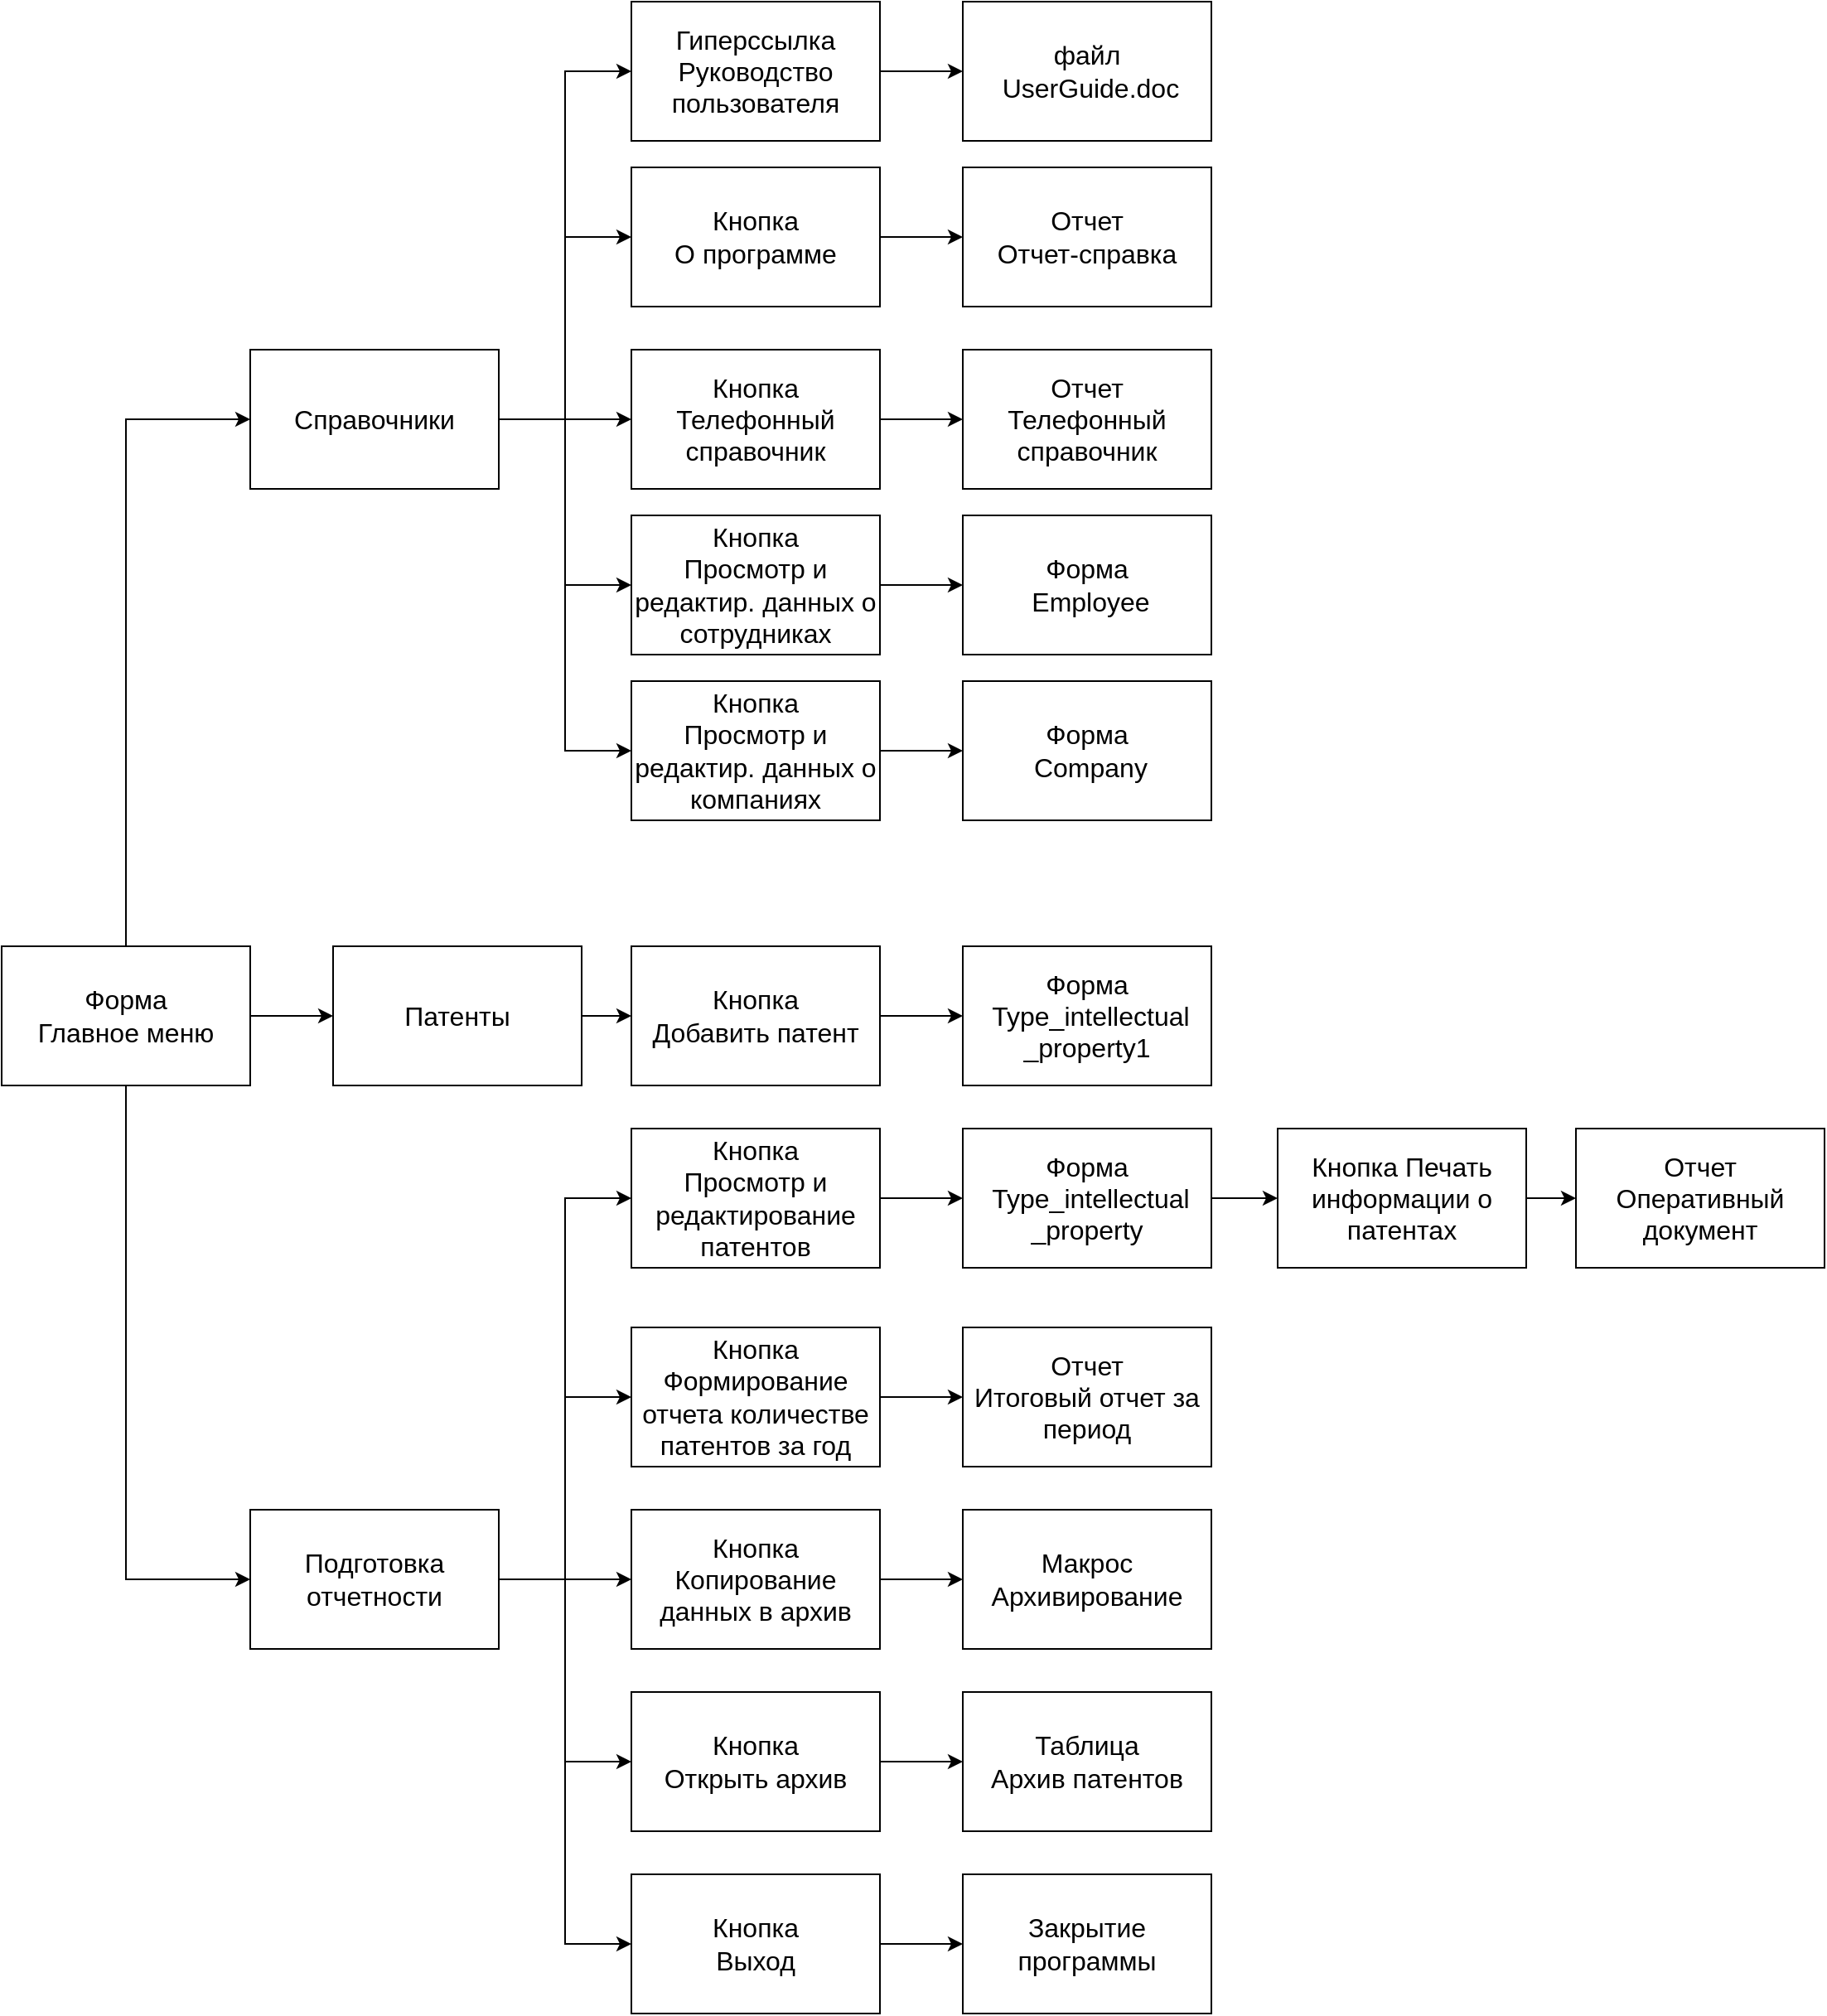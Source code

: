 <mxfile version="13.1.3" type="github">
  <diagram id="-_o99s0oShrrqCKARsHM" name="Page-1">
    <mxGraphModel dx="1824" dy="1016" grid="1" gridSize="10" guides="1" tooltips="1" connect="1" arrows="1" fold="1" page="1" pageScale="1" pageWidth="1169" pageHeight="827" math="0" shadow="0">
      <root>
        <mxCell id="0" />
        <mxCell id="1" parent="0" />
        <mxCell id="aqdA4Xq4WzRV1AeCbZL5-43" style="edgeStyle=orthogonalEdgeStyle;rounded=0;orthogonalLoop=1;jettySize=auto;html=1;entryX=0;entryY=0.5;entryDx=0;entryDy=0;" edge="1" parent="1" source="aqdA4Xq4WzRV1AeCbZL5-1" target="aqdA4Xq4WzRV1AeCbZL5-6">
          <mxGeometry relative="1" as="geometry" />
        </mxCell>
        <mxCell id="aqdA4Xq4WzRV1AeCbZL5-59" style="edgeStyle=orthogonalEdgeStyle;rounded=0;orthogonalLoop=1;jettySize=auto;html=1;entryX=0;entryY=0.5;entryDx=0;entryDy=0;" edge="1" parent="1" source="aqdA4Xq4WzRV1AeCbZL5-1" target="aqdA4Xq4WzRV1AeCbZL5-5">
          <mxGeometry relative="1" as="geometry" />
        </mxCell>
        <mxCell id="aqdA4Xq4WzRV1AeCbZL5-60" style="edgeStyle=orthogonalEdgeStyle;rounded=0;orthogonalLoop=1;jettySize=auto;html=1;entryX=0;entryY=0.5;entryDx=0;entryDy=0;" edge="1" parent="1" source="aqdA4Xq4WzRV1AeCbZL5-1" target="aqdA4Xq4WzRV1AeCbZL5-7">
          <mxGeometry relative="1" as="geometry" />
        </mxCell>
        <mxCell id="aqdA4Xq4WzRV1AeCbZL5-1" value="&lt;font style=&quot;font-size: 16px&quot;&gt;Форма &lt;br&gt;Главное меню&lt;/font&gt;" style="rounded=0;whiteSpace=wrap;html=1;" vertex="1" parent="1">
          <mxGeometry x="60" y="580" width="150" height="84" as="geometry" />
        </mxCell>
        <mxCell id="aqdA4Xq4WzRV1AeCbZL5-52" style="edgeStyle=orthogonalEdgeStyle;rounded=0;orthogonalLoop=1;jettySize=auto;html=1;entryX=0;entryY=0.5;entryDx=0;entryDy=0;" edge="1" parent="1" source="aqdA4Xq4WzRV1AeCbZL5-3" target="aqdA4Xq4WzRV1AeCbZL5-4">
          <mxGeometry relative="1" as="geometry" />
        </mxCell>
        <mxCell id="aqdA4Xq4WzRV1AeCbZL5-3" value="&lt;font style=&quot;font-size: 16px&quot;&gt;Кнопка &lt;br&gt;Выход&lt;/font&gt;" style="rounded=0;whiteSpace=wrap;html=1;" vertex="1" parent="1">
          <mxGeometry x="440" y="1140" width="150" height="84" as="geometry" />
        </mxCell>
        <mxCell id="aqdA4Xq4WzRV1AeCbZL5-4" value="&lt;font style=&quot;font-size: 16px&quot;&gt;Закрытие программы&lt;/font&gt;" style="rounded=0;whiteSpace=wrap;html=1;" vertex="1" parent="1">
          <mxGeometry x="640" y="1140" width="150" height="84" as="geometry" />
        </mxCell>
        <mxCell id="aqdA4Xq4WzRV1AeCbZL5-32" style="edgeStyle=orthogonalEdgeStyle;rounded=0;orthogonalLoop=1;jettySize=auto;html=1;entryX=0;entryY=0.5;entryDx=0;entryDy=0;" edge="1" parent="1" source="aqdA4Xq4WzRV1AeCbZL5-5" target="aqdA4Xq4WzRV1AeCbZL5-22">
          <mxGeometry relative="1" as="geometry" />
        </mxCell>
        <mxCell id="aqdA4Xq4WzRV1AeCbZL5-33" style="edgeStyle=orthogonalEdgeStyle;rounded=0;orthogonalLoop=1;jettySize=auto;html=1;entryX=0;entryY=0.5;entryDx=0;entryDy=0;" edge="1" parent="1" source="aqdA4Xq4WzRV1AeCbZL5-5" target="aqdA4Xq4WzRV1AeCbZL5-20">
          <mxGeometry relative="1" as="geometry" />
        </mxCell>
        <mxCell id="aqdA4Xq4WzRV1AeCbZL5-34" style="edgeStyle=orthogonalEdgeStyle;rounded=0;orthogonalLoop=1;jettySize=auto;html=1;entryX=0;entryY=0.5;entryDx=0;entryDy=0;" edge="1" parent="1" source="aqdA4Xq4WzRV1AeCbZL5-5" target="aqdA4Xq4WzRV1AeCbZL5-18">
          <mxGeometry relative="1" as="geometry" />
        </mxCell>
        <mxCell id="aqdA4Xq4WzRV1AeCbZL5-35" style="edgeStyle=orthogonalEdgeStyle;rounded=0;orthogonalLoop=1;jettySize=auto;html=1;entryX=0;entryY=0.5;entryDx=0;entryDy=0;" edge="1" parent="1" source="aqdA4Xq4WzRV1AeCbZL5-5" target="aqdA4Xq4WzRV1AeCbZL5-16">
          <mxGeometry relative="1" as="geometry" />
        </mxCell>
        <mxCell id="aqdA4Xq4WzRV1AeCbZL5-36" style="edgeStyle=orthogonalEdgeStyle;rounded=0;orthogonalLoop=1;jettySize=auto;html=1;entryX=0;entryY=0.5;entryDx=0;entryDy=0;" edge="1" parent="1" source="aqdA4Xq4WzRV1AeCbZL5-5" target="aqdA4Xq4WzRV1AeCbZL5-14">
          <mxGeometry relative="1" as="geometry" />
        </mxCell>
        <mxCell id="aqdA4Xq4WzRV1AeCbZL5-5" value="&lt;font style=&quot;font-size: 16px&quot;&gt;Справочники&lt;/font&gt;" style="rounded=0;whiteSpace=wrap;html=1;" vertex="1" parent="1">
          <mxGeometry x="210" y="220" width="150" height="84" as="geometry" />
        </mxCell>
        <mxCell id="aqdA4Xq4WzRV1AeCbZL5-44" style="edgeStyle=orthogonalEdgeStyle;rounded=0;orthogonalLoop=1;jettySize=auto;html=1;entryX=0;entryY=0.5;entryDx=0;entryDy=0;" edge="1" parent="1" source="aqdA4Xq4WzRV1AeCbZL5-6" target="aqdA4Xq4WzRV1AeCbZL5-25">
          <mxGeometry relative="1" as="geometry" />
        </mxCell>
        <mxCell id="aqdA4Xq4WzRV1AeCbZL5-6" value="&lt;font style=&quot;font-size: 16px&quot;&gt;Патенты&lt;/font&gt;" style="rounded=0;whiteSpace=wrap;html=1;" vertex="1" parent="1">
          <mxGeometry x="260" y="580" width="150" height="84" as="geometry" />
        </mxCell>
        <mxCell id="aqdA4Xq4WzRV1AeCbZL5-54" style="edgeStyle=orthogonalEdgeStyle;rounded=0;orthogonalLoop=1;jettySize=auto;html=1;entryX=0;entryY=0.5;entryDx=0;entryDy=0;" edge="1" parent="1" source="aqdA4Xq4WzRV1AeCbZL5-7" target="aqdA4Xq4WzRV1AeCbZL5-3">
          <mxGeometry relative="1" as="geometry" />
        </mxCell>
        <mxCell id="aqdA4Xq4WzRV1AeCbZL5-55" style="edgeStyle=orthogonalEdgeStyle;rounded=0;orthogonalLoop=1;jettySize=auto;html=1;entryX=0;entryY=0.5;entryDx=0;entryDy=0;" edge="1" parent="1" source="aqdA4Xq4WzRV1AeCbZL5-7" target="aqdA4Xq4WzRV1AeCbZL5-12">
          <mxGeometry relative="1" as="geometry" />
        </mxCell>
        <mxCell id="aqdA4Xq4WzRV1AeCbZL5-56" style="edgeStyle=orthogonalEdgeStyle;rounded=0;orthogonalLoop=1;jettySize=auto;html=1;entryX=0;entryY=0.5;entryDx=0;entryDy=0;" edge="1" parent="1" source="aqdA4Xq4WzRV1AeCbZL5-7" target="aqdA4Xq4WzRV1AeCbZL5-10">
          <mxGeometry relative="1" as="geometry" />
        </mxCell>
        <mxCell id="aqdA4Xq4WzRV1AeCbZL5-57" style="edgeStyle=orthogonalEdgeStyle;rounded=0;orthogonalLoop=1;jettySize=auto;html=1;entryX=0;entryY=0.5;entryDx=0;entryDy=0;" edge="1" parent="1" source="aqdA4Xq4WzRV1AeCbZL5-7" target="aqdA4Xq4WzRV1AeCbZL5-8">
          <mxGeometry relative="1" as="geometry" />
        </mxCell>
        <mxCell id="aqdA4Xq4WzRV1AeCbZL5-58" style="edgeStyle=orthogonalEdgeStyle;rounded=0;orthogonalLoop=1;jettySize=auto;html=1;entryX=0;entryY=0.5;entryDx=0;entryDy=0;" edge="1" parent="1" source="aqdA4Xq4WzRV1AeCbZL5-7" target="aqdA4Xq4WzRV1AeCbZL5-27">
          <mxGeometry relative="1" as="geometry" />
        </mxCell>
        <mxCell id="aqdA4Xq4WzRV1AeCbZL5-7" value="&lt;font style=&quot;font-size: 16px&quot;&gt;Подготовка отчетности&lt;/font&gt;" style="rounded=0;whiteSpace=wrap;html=1;" vertex="1" parent="1">
          <mxGeometry x="210" y="920" width="150" height="84" as="geometry" />
        </mxCell>
        <mxCell id="aqdA4Xq4WzRV1AeCbZL5-49" style="edgeStyle=orthogonalEdgeStyle;rounded=0;orthogonalLoop=1;jettySize=auto;html=1;entryX=0;entryY=0.5;entryDx=0;entryDy=0;" edge="1" parent="1" source="aqdA4Xq4WzRV1AeCbZL5-8" target="aqdA4Xq4WzRV1AeCbZL5-9">
          <mxGeometry relative="1" as="geometry" />
        </mxCell>
        <mxCell id="aqdA4Xq4WzRV1AeCbZL5-8" value="&lt;font style=&quot;font-size: 16px&quot;&gt;Кнопка Формирование отчета количестве патентов за год&lt;/font&gt;" style="rounded=0;whiteSpace=wrap;html=1;" vertex="1" parent="1">
          <mxGeometry x="440" y="810" width="150" height="84" as="geometry" />
        </mxCell>
        <mxCell id="aqdA4Xq4WzRV1AeCbZL5-9" value="&lt;font style=&quot;font-size: 16px&quot;&gt;Отчет &lt;br&gt;Итоговый отчет за период&lt;/font&gt;" style="rounded=0;whiteSpace=wrap;html=1;" vertex="1" parent="1">
          <mxGeometry x="640" y="810" width="150" height="84" as="geometry" />
        </mxCell>
        <mxCell id="aqdA4Xq4WzRV1AeCbZL5-50" style="edgeStyle=orthogonalEdgeStyle;rounded=0;orthogonalLoop=1;jettySize=auto;html=1;entryX=0;entryY=0.5;entryDx=0;entryDy=0;" edge="1" parent="1" source="aqdA4Xq4WzRV1AeCbZL5-10" target="aqdA4Xq4WzRV1AeCbZL5-11">
          <mxGeometry relative="1" as="geometry" />
        </mxCell>
        <mxCell id="aqdA4Xq4WzRV1AeCbZL5-10" value="&lt;font style=&quot;font-size: 16px&quot;&gt;Кнопка Копирование данных в архив&lt;/font&gt;" style="rounded=0;whiteSpace=wrap;html=1;" vertex="1" parent="1">
          <mxGeometry x="440" y="920" width="150" height="84" as="geometry" />
        </mxCell>
        <mxCell id="aqdA4Xq4WzRV1AeCbZL5-11" value="&lt;font style=&quot;font-size: 16px&quot;&gt;Макрос Архивирование&lt;/font&gt;" style="rounded=0;whiteSpace=wrap;html=1;" vertex="1" parent="1">
          <mxGeometry x="640" y="920" width="150" height="84" as="geometry" />
        </mxCell>
        <mxCell id="aqdA4Xq4WzRV1AeCbZL5-51" style="edgeStyle=orthogonalEdgeStyle;rounded=0;orthogonalLoop=1;jettySize=auto;html=1;" edge="1" parent="1" source="aqdA4Xq4WzRV1AeCbZL5-12" target="aqdA4Xq4WzRV1AeCbZL5-13">
          <mxGeometry relative="1" as="geometry" />
        </mxCell>
        <mxCell id="aqdA4Xq4WzRV1AeCbZL5-12" value="&lt;font style=&quot;font-size: 16px&quot;&gt;Кнопка &lt;br&gt;Открыть архив&lt;/font&gt;" style="rounded=0;whiteSpace=wrap;html=1;" vertex="1" parent="1">
          <mxGeometry x="440" y="1030" width="150" height="84" as="geometry" />
        </mxCell>
        <mxCell id="aqdA4Xq4WzRV1AeCbZL5-13" value="&lt;font style=&quot;font-size: 16px&quot;&gt;Таблица &lt;br&gt;Архив патентов&lt;/font&gt;" style="rounded=0;whiteSpace=wrap;html=1;" vertex="1" parent="1">
          <mxGeometry x="640" y="1030" width="150" height="84" as="geometry" />
        </mxCell>
        <mxCell id="aqdA4Xq4WzRV1AeCbZL5-37" style="edgeStyle=orthogonalEdgeStyle;rounded=0;orthogonalLoop=1;jettySize=auto;html=1;entryX=0;entryY=0.5;entryDx=0;entryDy=0;" edge="1" parent="1" source="aqdA4Xq4WzRV1AeCbZL5-14" target="aqdA4Xq4WzRV1AeCbZL5-15">
          <mxGeometry relative="1" as="geometry" />
        </mxCell>
        <mxCell id="aqdA4Xq4WzRV1AeCbZL5-14" value="&lt;font style=&quot;font-size: 16px&quot;&gt;Гиперссылка Руководство пользователя&lt;/font&gt;" style="rounded=0;whiteSpace=wrap;html=1;" vertex="1" parent="1">
          <mxGeometry x="440" y="10" width="150" height="84" as="geometry" />
        </mxCell>
        <mxCell id="aqdA4Xq4WzRV1AeCbZL5-15" value="&lt;font style=&quot;font-size: 16px&quot;&gt;файл&lt;br&gt;&amp;nbsp;UserGuide.doc&lt;/font&gt;" style="rounded=0;whiteSpace=wrap;html=1;" vertex="1" parent="1">
          <mxGeometry x="640" y="10" width="150" height="84" as="geometry" />
        </mxCell>
        <mxCell id="aqdA4Xq4WzRV1AeCbZL5-38" style="edgeStyle=orthogonalEdgeStyle;rounded=0;orthogonalLoop=1;jettySize=auto;html=1;entryX=0;entryY=0.5;entryDx=0;entryDy=0;" edge="1" parent="1" source="aqdA4Xq4WzRV1AeCbZL5-16" target="aqdA4Xq4WzRV1AeCbZL5-17">
          <mxGeometry relative="1" as="geometry" />
        </mxCell>
        <mxCell id="aqdA4Xq4WzRV1AeCbZL5-16" value="&lt;font style=&quot;font-size: 16px&quot;&gt;Кнопка &lt;br&gt;О программе&lt;/font&gt;" style="rounded=0;whiteSpace=wrap;html=1;" vertex="1" parent="1">
          <mxGeometry x="440" y="110" width="150" height="84" as="geometry" />
        </mxCell>
        <mxCell id="aqdA4Xq4WzRV1AeCbZL5-17" value="&lt;font style=&quot;font-size: 16px&quot;&gt;Отчет &lt;br&gt;Отчет-справка&lt;/font&gt;" style="rounded=0;whiteSpace=wrap;html=1;" vertex="1" parent="1">
          <mxGeometry x="640" y="110" width="150" height="84" as="geometry" />
        </mxCell>
        <mxCell id="aqdA4Xq4WzRV1AeCbZL5-39" style="edgeStyle=orthogonalEdgeStyle;rounded=0;orthogonalLoop=1;jettySize=auto;html=1;entryX=0;entryY=0.5;entryDx=0;entryDy=0;" edge="1" parent="1" source="aqdA4Xq4WzRV1AeCbZL5-18" target="aqdA4Xq4WzRV1AeCbZL5-19">
          <mxGeometry relative="1" as="geometry" />
        </mxCell>
        <mxCell id="aqdA4Xq4WzRV1AeCbZL5-18" value="&lt;span style=&quot;font-size: 16px&quot;&gt;Кнопка&lt;br&gt;Телефонный справочник&lt;/span&gt;" style="rounded=0;whiteSpace=wrap;html=1;" vertex="1" parent="1">
          <mxGeometry x="440" y="220" width="150" height="84" as="geometry" />
        </mxCell>
        <mxCell id="aqdA4Xq4WzRV1AeCbZL5-19" value="&lt;span style=&quot;font-size: 16px&quot;&gt;Отчет &lt;br&gt;Телефонный справочник&lt;/span&gt;" style="rounded=0;whiteSpace=wrap;html=1;" vertex="1" parent="1">
          <mxGeometry x="640" y="220" width="150" height="84" as="geometry" />
        </mxCell>
        <mxCell id="aqdA4Xq4WzRV1AeCbZL5-40" style="edgeStyle=orthogonalEdgeStyle;rounded=0;orthogonalLoop=1;jettySize=auto;html=1;" edge="1" parent="1" source="aqdA4Xq4WzRV1AeCbZL5-20" target="aqdA4Xq4WzRV1AeCbZL5-21">
          <mxGeometry relative="1" as="geometry" />
        </mxCell>
        <mxCell id="aqdA4Xq4WzRV1AeCbZL5-20" value="&lt;span style=&quot;font-size: 16px&quot;&gt;Кнопка&lt;br&gt;Просмотр и редактир. данных о сотрудниках&lt;/span&gt;" style="rounded=0;whiteSpace=wrap;html=1;" vertex="1" parent="1">
          <mxGeometry x="440" y="320" width="150" height="84" as="geometry" />
        </mxCell>
        <mxCell id="aqdA4Xq4WzRV1AeCbZL5-21" value="&lt;span style=&quot;font-size: 16px&quot;&gt;Форма&lt;br&gt;&amp;nbsp;Employee&lt;/span&gt;" style="rounded=0;whiteSpace=wrap;html=1;" vertex="1" parent="1">
          <mxGeometry x="640" y="320" width="150" height="84" as="geometry" />
        </mxCell>
        <mxCell id="aqdA4Xq4WzRV1AeCbZL5-41" style="edgeStyle=orthogonalEdgeStyle;rounded=0;orthogonalLoop=1;jettySize=auto;html=1;entryX=0;entryY=0.5;entryDx=0;entryDy=0;" edge="1" parent="1" source="aqdA4Xq4WzRV1AeCbZL5-22" target="aqdA4Xq4WzRV1AeCbZL5-24">
          <mxGeometry relative="1" as="geometry" />
        </mxCell>
        <mxCell id="aqdA4Xq4WzRV1AeCbZL5-22" value="&lt;span style=&quot;font-size: 16px&quot;&gt;Кнопка&lt;/span&gt;&lt;br style=&quot;font-size: 16px&quot;&gt;&lt;span style=&quot;font-size: 16px&quot;&gt;Просмотр и редактир. данных о компаниях&lt;/span&gt;" style="rounded=0;whiteSpace=wrap;html=1;" vertex="1" parent="1">
          <mxGeometry x="440" y="420" width="150" height="84" as="geometry" />
        </mxCell>
        <mxCell id="aqdA4Xq4WzRV1AeCbZL5-24" value="&lt;span style=&quot;font-size: 16px&quot;&gt;Форма&lt;br&gt;&amp;nbsp;Company&lt;/span&gt;" style="rounded=0;whiteSpace=wrap;html=1;" vertex="1" parent="1">
          <mxGeometry x="640" y="420" width="150" height="84" as="geometry" />
        </mxCell>
        <mxCell id="aqdA4Xq4WzRV1AeCbZL5-45" style="edgeStyle=orthogonalEdgeStyle;rounded=0;orthogonalLoop=1;jettySize=auto;html=1;entryX=0;entryY=0.5;entryDx=0;entryDy=0;" edge="1" parent="1" source="aqdA4Xq4WzRV1AeCbZL5-25" target="aqdA4Xq4WzRV1AeCbZL5-26">
          <mxGeometry relative="1" as="geometry" />
        </mxCell>
        <mxCell id="aqdA4Xq4WzRV1AeCbZL5-25" value="&lt;span style=&quot;font-size: 16px&quot;&gt;Кнопка &lt;br&gt;Добавить патент&lt;/span&gt;" style="rounded=0;whiteSpace=wrap;html=1;" vertex="1" parent="1">
          <mxGeometry x="440" y="580" width="150" height="84" as="geometry" />
        </mxCell>
        <mxCell id="aqdA4Xq4WzRV1AeCbZL5-26" value="&lt;span style=&quot;font-size: 16px&quot;&gt;Форма&lt;br&gt;&amp;nbsp;Type_intellectual _property1&lt;/span&gt;" style="rounded=0;whiteSpace=wrap;html=1;" vertex="1" parent="1">
          <mxGeometry x="640" y="580" width="150" height="84" as="geometry" />
        </mxCell>
        <mxCell id="aqdA4Xq4WzRV1AeCbZL5-46" style="edgeStyle=orthogonalEdgeStyle;rounded=0;orthogonalLoop=1;jettySize=auto;html=1;entryX=0;entryY=0.5;entryDx=0;entryDy=0;" edge="1" parent="1" source="aqdA4Xq4WzRV1AeCbZL5-27" target="aqdA4Xq4WzRV1AeCbZL5-28">
          <mxGeometry relative="1" as="geometry" />
        </mxCell>
        <mxCell id="aqdA4Xq4WzRV1AeCbZL5-27" value="&lt;span style=&quot;font-size: 16px&quot;&gt;Кнопка &lt;br&gt;Просмотр и редактирование патентов&lt;br&gt;&lt;/span&gt;" style="rounded=0;whiteSpace=wrap;html=1;" vertex="1" parent="1">
          <mxGeometry x="440" y="690" width="150" height="84" as="geometry" />
        </mxCell>
        <mxCell id="aqdA4Xq4WzRV1AeCbZL5-47" style="edgeStyle=orthogonalEdgeStyle;rounded=0;orthogonalLoop=1;jettySize=auto;html=1;entryX=0;entryY=0.5;entryDx=0;entryDy=0;" edge="1" parent="1" source="aqdA4Xq4WzRV1AeCbZL5-28" target="aqdA4Xq4WzRV1AeCbZL5-29">
          <mxGeometry relative="1" as="geometry" />
        </mxCell>
        <mxCell id="aqdA4Xq4WzRV1AeCbZL5-28" value="&lt;span style=&quot;font-size: 16px&quot;&gt;Форма&lt;br&gt;&amp;nbsp;Type_intellectual _property&lt;/span&gt;" style="rounded=0;whiteSpace=wrap;html=1;" vertex="1" parent="1">
          <mxGeometry x="640" y="690" width="150" height="84" as="geometry" />
        </mxCell>
        <mxCell id="aqdA4Xq4WzRV1AeCbZL5-48" style="edgeStyle=orthogonalEdgeStyle;rounded=0;orthogonalLoop=1;jettySize=auto;html=1;entryX=0;entryY=0.5;entryDx=0;entryDy=0;" edge="1" parent="1" source="aqdA4Xq4WzRV1AeCbZL5-29" target="aqdA4Xq4WzRV1AeCbZL5-30">
          <mxGeometry relative="1" as="geometry" />
        </mxCell>
        <mxCell id="aqdA4Xq4WzRV1AeCbZL5-29" value="&lt;span style=&quot;font-size: 16px&quot;&gt;Кнопка Печать информации о патентах&lt;/span&gt;" style="rounded=0;whiteSpace=wrap;html=1;" vertex="1" parent="1">
          <mxGeometry x="830" y="690" width="150" height="84" as="geometry" />
        </mxCell>
        <mxCell id="aqdA4Xq4WzRV1AeCbZL5-30" value="&lt;span style=&quot;font-size: 16px&quot;&gt;Отчет&lt;br&gt;Оперативный документ&lt;br&gt;&lt;/span&gt;" style="rounded=0;whiteSpace=wrap;html=1;" vertex="1" parent="1">
          <mxGeometry x="1010" y="690" width="150" height="84" as="geometry" />
        </mxCell>
      </root>
    </mxGraphModel>
  </diagram>
</mxfile>

